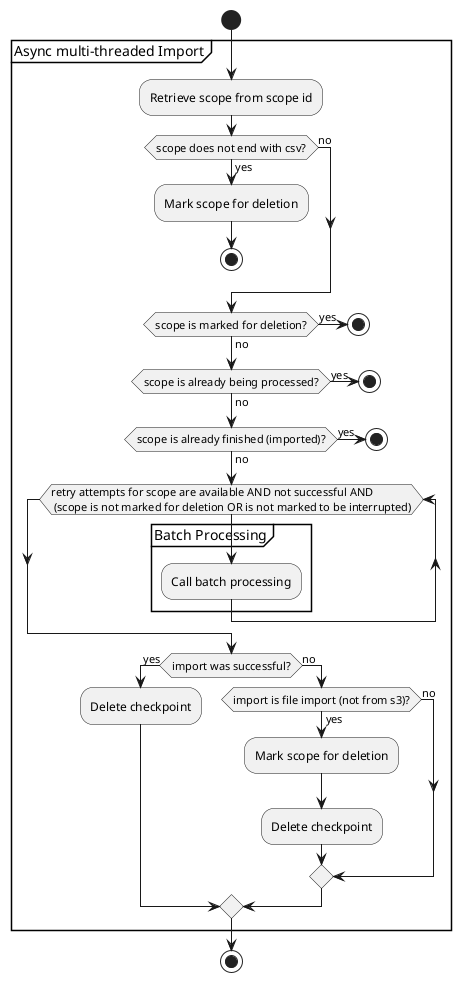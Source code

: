 @startuml
start
group Async multi-threaded Import
    :Retrieve scope from scope id;
    if (scope does not end with csv?) then (yes)
      :Mark scope for deletion;
      stop
    else (no)
    endif
    if (scope is marked for deletion?) then (yes)
      stop
    else (no)
    endif
    if (scope is already being processed?) then (yes)
        stop
    else (no)
    endif
    if (scope is already finished (imported)?) then (yes)
        stop
    else (no)
    end if
    while (retry attempts for scope are available AND not successful AND \n (scope is not marked for deletion OR is not marked to be interrupted))
        group Batch Processing
          :Call batch processing;
        end group
    endwhile
    if (import was successful?) then (yes)
        :Delete checkpoint;
    else (no)
        if (import is file import (not from s3)?) then (yes)
            :Mark scope for deletion;
            :Delete checkpoint;
        else (no)
        endif
    endif
end group
stop
@enduml
